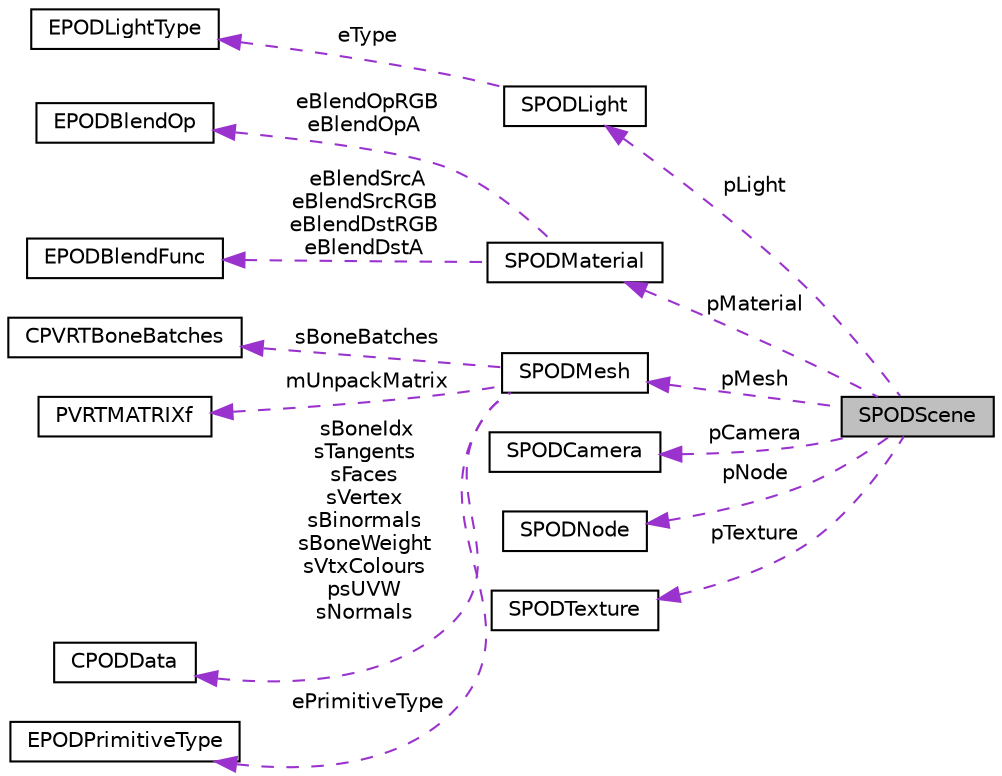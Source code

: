 digraph "SPODScene"
{
  edge [fontname="Helvetica",fontsize="10",labelfontname="Helvetica",labelfontsize="10"];
  node [fontname="Helvetica",fontsize="10",shape=record];
  rankdir="LR";
  Node1 [label="SPODScene",height=0.2,width=0.4,color="black", fillcolor="grey75", style="filled", fontcolor="black"];
  Node2 -> Node1 [dir="back",color="darkorchid3",fontsize="10",style="dashed",label=" pLight" ,fontname="Helvetica"];
  Node2 [label="SPODLight",height=0.2,width=0.4,color="black", fillcolor="white", style="filled",URL="$struct_s_p_o_d_light.html",tooltip="Struct for storing POD light data. "];
  Node3 -> Node2 [dir="back",color="darkorchid3",fontsize="10",style="dashed",label=" eType" ,fontname="Helvetica"];
  Node3 [label="EPODLightType",height=0.2,width=0.4,color="black", fillcolor="white", style="filled",URL="$struct_e_p_o_d_light_type.html",tooltip="Enum for the POD format light types. "];
  Node4 -> Node1 [dir="back",color="darkorchid3",fontsize="10",style="dashed",label=" pMaterial" ,fontname="Helvetica"];
  Node4 [label="SPODMaterial",height=0.2,width=0.4,color="black", fillcolor="white", style="filled",URL="$struct_s_p_o_d_material.html",tooltip="Struct for storing POD material data. "];
  Node5 -> Node4 [dir="back",color="darkorchid3",fontsize="10",style="dashed",label=" eBlendOpRGB\neBlendOpA" ,fontname="Helvetica"];
  Node5 [label="EPODBlendOp",height=0.2,width=0.4,color="black", fillcolor="white", style="filled",URL="$struct_e_p_o_d_blend_op.html",tooltip="Enum for the POD format blend operation. "];
  Node6 -> Node4 [dir="back",color="darkorchid3",fontsize="10",style="dashed",label=" eBlendSrcA\neBlendSrcRGB\neBlendDstRGB\neBlendDstA" ,fontname="Helvetica"];
  Node6 [label="EPODBlendFunc",height=0.2,width=0.4,color="black", fillcolor="white", style="filled",URL="$struct_e_p_o_d_blend_func.html",tooltip="Enum for the POD format blend functions. "];
  Node7 -> Node1 [dir="back",color="darkorchid3",fontsize="10",style="dashed",label=" pMesh" ,fontname="Helvetica"];
  Node7 [label="SPODMesh",height=0.2,width=0.4,color="black", fillcolor="white", style="filled",URL="$struct_s_p_o_d_mesh.html",tooltip="Struct for storing POD mesh data. "];
  Node8 -> Node7 [dir="back",color="darkorchid3",fontsize="10",style="dashed",label=" sBoneBatches" ,fontname="Helvetica"];
  Node8 [label="CPVRTBoneBatches",height=0.2,width=0.4,color="black", fillcolor="white", style="filled",URL="$class_c_p_v_r_t_bone_batches.html",tooltip="A class for processing vertices into bone batches. "];
  Node9 -> Node7 [dir="back",color="darkorchid3",fontsize="10",style="dashed",label=" mUnpackMatrix" ,fontname="Helvetica"];
  Node9 [label="PVRTMATRIXf",height=0.2,width=0.4,color="black", fillcolor="white", style="filled",URL="$class_p_v_r_t_m_a_t_r_i_xf.html",tooltip="4x4 floating point matrix "];
  Node10 -> Node7 [dir="back",color="darkorchid3",fontsize="10",style="dashed",label=" sBoneIdx\nsTangents\nsFaces\nsVertex\nsBinormals\nsBoneWeight\nsVtxColours\npsUVW\nsNormals" ,fontname="Helvetica"];
  Node10 [label="CPODData",height=0.2,width=0.4,color="black", fillcolor="white", style="filled",URL="$class_c_p_o_d_data.html",tooltip="A class for representing POD data. "];
  Node11 -> Node7 [dir="back",color="darkorchid3",fontsize="10",style="dashed",label=" ePrimitiveType" ,fontname="Helvetica"];
  Node11 [label="EPODPrimitiveType",height=0.2,width=0.4,color="black", fillcolor="white", style="filled",URL="$struct_e_p_o_d_primitive_type.html",tooltip="Enum for the POD format primitive types. "];
  Node12 -> Node1 [dir="back",color="darkorchid3",fontsize="10",style="dashed",label=" pCamera" ,fontname="Helvetica"];
  Node12 [label="SPODCamera",height=0.2,width=0.4,color="black", fillcolor="white", style="filled",URL="$struct_s_p_o_d_camera.html",tooltip="Struct for storing POD camera data. "];
  Node13 -> Node1 [dir="back",color="darkorchid3",fontsize="10",style="dashed",label=" pNode" ,fontname="Helvetica"];
  Node13 [label="SPODNode",height=0.2,width=0.4,color="black", fillcolor="white", style="filled",URL="$struct_s_p_o_d_node.html",tooltip="Struct for storing POD node data. "];
  Node14 -> Node1 [dir="back",color="darkorchid3",fontsize="10",style="dashed",label=" pTexture" ,fontname="Helvetica"];
  Node14 [label="SPODTexture",height=0.2,width=0.4,color="black", fillcolor="white", style="filled",URL="$struct_s_p_o_d_texture.html",tooltip="Struct for storing POD texture data. "];
}

